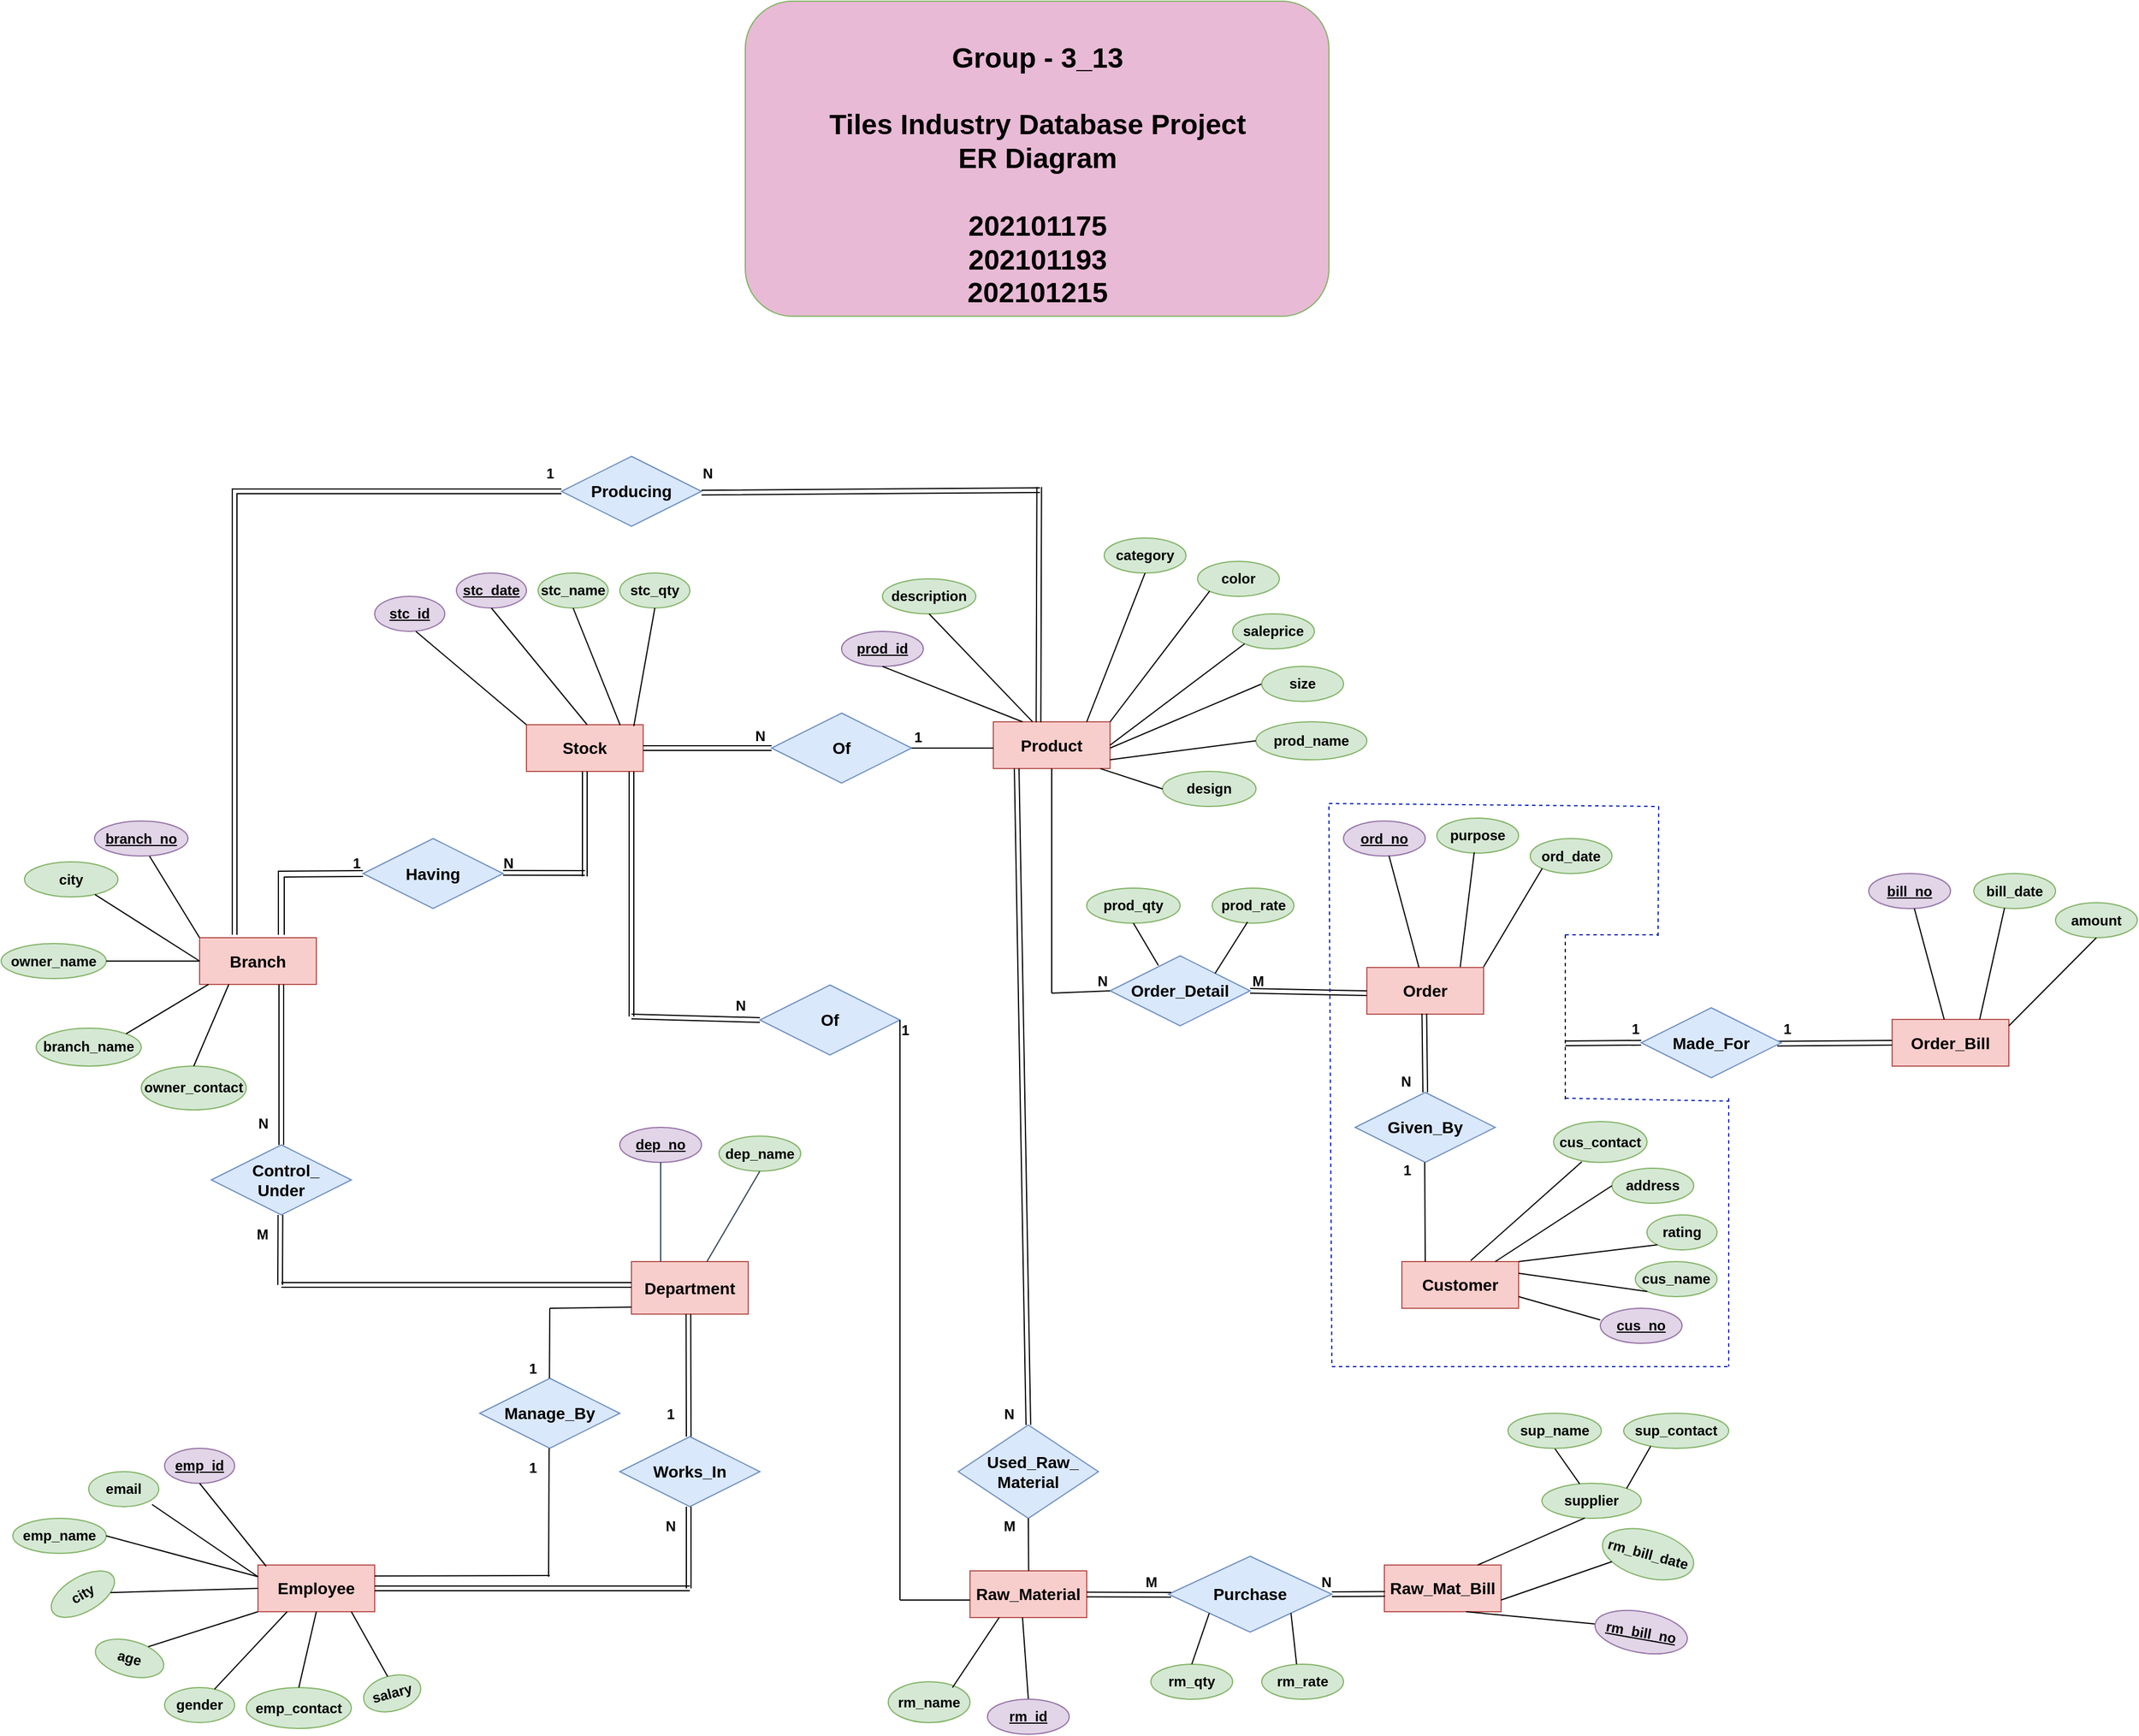 <mxfile version="21.1.5" type="device">
  <diagram id="R2lEEEUBdFMjLlhIrx00" name="Page-1">
    <mxGraphModel dx="1730" dy="1584" grid="1" gridSize="10" guides="1" tooltips="1" connect="1" arrows="1" fold="1" page="1" pageScale="1" pageWidth="850" pageHeight="1100" math="0" shadow="0" extFonts="Permanent Marker^https://fonts.googleapis.com/css?family=Permanent+Marker">
      <root>
        <mxCell id="0" />
        <mxCell id="1" parent="0" />
        <mxCell id="tXUsF4L0gm6LQhgz4FLE-1" value="&lt;font style=&quot;font-size: 14px;&quot;&gt;Branch&lt;/font&gt;" style="whiteSpace=wrap;html=1;align=center;fillColor=#f8cecc;strokeColor=#b85450;fontStyle=1" parent="1" vertex="1">
          <mxGeometry x="-300" y="12.5" width="100" height="40" as="geometry" />
        </mxCell>
        <mxCell id="tXUsF4L0gm6LQhgz4FLE-2" value="branch_no" style="ellipse;whiteSpace=wrap;html=1;align=center;fontStyle=5;fillColor=#e1d5e7;strokeColor=#9673a6;" parent="1" vertex="1">
          <mxGeometry x="-390" y="-87.5" width="80" height="30" as="geometry" />
        </mxCell>
        <mxCell id="tXUsF4L0gm6LQhgz4FLE-3" value="branch_name" style="ellipse;whiteSpace=wrap;html=1;align=center;fillColor=#d5e8d4;strokeColor=#82b366;fontStyle=1" parent="1" vertex="1">
          <mxGeometry x="-440" y="90" width="90" height="32.5" as="geometry" />
        </mxCell>
        <mxCell id="tXUsF4L0gm6LQhgz4FLE-4" value="owner_name" style="ellipse;whiteSpace=wrap;html=1;align=center;fillColor=#d5e8d4;strokeColor=#82b366;fontStyle=1" parent="1" vertex="1">
          <mxGeometry x="-470" y="17.5" width="90" height="30" as="geometry" />
        </mxCell>
        <mxCell id="y27OYHLkrYb-7DQTx8__-1" value="" style="endArrow=none;html=1;rounded=0;exitX=0;exitY=0;exitDx=0;exitDy=0;entryX=0.588;entryY=1;entryDx=0;entryDy=0;entryPerimeter=0;fontStyle=1" parent="1" source="tXUsF4L0gm6LQhgz4FLE-1" target="tXUsF4L0gm6LQhgz4FLE-2" edge="1">
          <mxGeometry width="50" height="50" relative="1" as="geometry">
            <mxPoint x="-330" y="12.5" as="sourcePoint" />
            <mxPoint x="-280" y="-37.5" as="targetPoint" />
          </mxGeometry>
        </mxCell>
        <mxCell id="tXUsF4L0gm6LQhgz4FLE-5" value="owner_contact" style="ellipse;whiteSpace=wrap;html=1;align=center;fillColor=#d5e8d4;strokeColor=#82b366;fontStyle=1" parent="1" vertex="1">
          <mxGeometry x="-350" y="122.5" width="90" height="37.5" as="geometry" />
        </mxCell>
        <mxCell id="y27OYHLkrYb-7DQTx8__-2" value="" style="endArrow=none;html=1;rounded=0;entryX=1;entryY=0;entryDx=0;entryDy=0;exitX=0.077;exitY=0.999;exitDx=0;exitDy=0;exitPerimeter=0;fontStyle=1" parent="1" source="tXUsF4L0gm6LQhgz4FLE-1" target="tXUsF4L0gm6LQhgz4FLE-3" edge="1">
          <mxGeometry width="50" height="50" relative="1" as="geometry">
            <mxPoint x="-310" y="60" as="sourcePoint" />
            <mxPoint x="-340" y="100" as="targetPoint" />
          </mxGeometry>
        </mxCell>
        <mxCell id="y27OYHLkrYb-7DQTx8__-3" value="" style="endArrow=none;html=1;rounded=0;entryX=1;entryY=0.5;entryDx=0;entryDy=0;exitX=0;exitY=0.5;exitDx=0;exitDy=0;fontStyle=1" parent="1" source="tXUsF4L0gm6LQhgz4FLE-1" target="tXUsF4L0gm6LQhgz4FLE-4" edge="1">
          <mxGeometry width="50" height="50" relative="1" as="geometry">
            <mxPoint x="-260" y="12.5" as="sourcePoint" />
            <mxPoint x="-180" y="-87.5" as="targetPoint" />
          </mxGeometry>
        </mxCell>
        <mxCell id="y27OYHLkrYb-7DQTx8__-4" value="" style="endArrow=none;html=1;rounded=0;entryX=0.5;entryY=0;entryDx=0;entryDy=0;exitX=0.25;exitY=1;exitDx=0;exitDy=0;fontStyle=1" parent="1" source="tXUsF4L0gm6LQhgz4FLE-1" target="tXUsF4L0gm6LQhgz4FLE-5" edge="1">
          <mxGeometry width="50" height="50" relative="1" as="geometry">
            <mxPoint x="-200" y="12.5" as="sourcePoint" />
            <mxPoint x="-340" y="80" as="targetPoint" />
          </mxGeometry>
        </mxCell>
        <mxCell id="Yr4l_lz7QZZwpKAGB9xT-4" value="city" style="ellipse;whiteSpace=wrap;html=1;align=center;fillColor=#d5e8d4;strokeColor=#82b366;fontStyle=1" parent="1" vertex="1">
          <mxGeometry x="-450" y="-52.5" width="80" height="30" as="geometry" />
        </mxCell>
        <mxCell id="tXUsF4L0gm6LQhgz4FLE-6" value="&lt;font style=&quot;font-size: 14px;&quot;&gt;Department&lt;/font&gt;" style="whiteSpace=wrap;html=1;align=center;fillColor=#f8cecc;strokeColor=#b85450;fontStyle=1" parent="1" vertex="1">
          <mxGeometry x="70" y="290" width="100" height="45" as="geometry" />
        </mxCell>
        <mxCell id="tXUsF4L0gm6LQhgz4FLE-7" value="dep_no" style="ellipse;whiteSpace=wrap;html=1;align=center;fontStyle=5;fillColor=#e1d5e7;strokeColor=#9673a6;" parent="1" vertex="1">
          <mxGeometry x="60" y="175" width="70" height="30" as="geometry" />
        </mxCell>
        <mxCell id="y27OYHLkrYb-7DQTx8__-7" value="" style="endArrow=none;html=1;rounded=0;exitX=0;exitY=0.5;exitDx=0;exitDy=0;fontStyle=1" parent="1" source="tXUsF4L0gm6LQhgz4FLE-1" target="Yr4l_lz7QZZwpKAGB9xT-4" edge="1">
          <mxGeometry width="50" height="50" relative="1" as="geometry">
            <mxPoint x="-340" y="52.5" as="sourcePoint" />
            <mxPoint x="-390" y="2.5" as="targetPoint" />
          </mxGeometry>
        </mxCell>
        <mxCell id="tXUsF4L0gm6LQhgz4FLE-10" value="dep_name" style="ellipse;whiteSpace=wrap;html=1;align=center;fillColor=#d5e8d4;strokeColor=#82b366;fontStyle=1" parent="1" vertex="1">
          <mxGeometry x="145" y="182.5" width="70" height="30" as="geometry" />
        </mxCell>
        <mxCell id="Yr4l_lz7QZZwpKAGB9xT-7" value="&lt;font style=&quot;font-size: 14px;&quot;&gt;Raw_Material&lt;/font&gt;" style="whiteSpace=wrap;html=1;align=center;fillColor=#f8cecc;strokeColor=#b85450;fontStyle=1" parent="1" vertex="1">
          <mxGeometry x="360" y="555" width="100" height="40" as="geometry" />
        </mxCell>
        <mxCell id="tXUsF4L0gm6LQhgz4FLE-12" value="&lt;font style=&quot;font-size: 14px;&quot;&gt;Employee&lt;/font&gt;" style="whiteSpace=wrap;html=1;align=center;fillColor=#f8cecc;strokeColor=#b85450;fontStyle=1" parent="1" vertex="1">
          <mxGeometry x="-250" y="550" width="100" height="40" as="geometry" />
        </mxCell>
        <mxCell id="y27OYHLkrYb-7DQTx8__-14" value="" style="endArrow=none;html=1;rounded=0;exitX=0.25;exitY=0;exitDx=0;exitDy=0;entryX=0.5;entryY=1;entryDx=0;entryDy=0;fillColor=#647687;strokeColor=#314354;fontStyle=1" parent="1" source="tXUsF4L0gm6LQhgz4FLE-6" target="tXUsF4L0gm6LQhgz4FLE-7" edge="1">
          <mxGeometry width="50" height="50" relative="1" as="geometry">
            <mxPoint x="80" y="290" as="sourcePoint" />
            <mxPoint x="115" y="220" as="targetPoint" />
          </mxGeometry>
        </mxCell>
        <mxCell id="tXUsF4L0gm6LQhgz4FLE-14" value="emp_name" style="ellipse;whiteSpace=wrap;html=1;align=center;fillColor=#d5e8d4;strokeColor=#82b366;fontStyle=1" parent="1" vertex="1">
          <mxGeometry x="-460" y="510" width="80" height="30" as="geometry" />
        </mxCell>
        <mxCell id="Yr4l_lz7QZZwpKAGB9xT-10" value="rm_name" style="ellipse;whiteSpace=wrap;html=1;align=center;fillColor=#d5e8d4;strokeColor=#82b366;fontStyle=1" parent="1" vertex="1">
          <mxGeometry x="290" y="650" width="70" height="35" as="geometry" />
        </mxCell>
        <mxCell id="tXUsF4L0gm6LQhgz4FLE-16" value="salary" style="ellipse;whiteSpace=wrap;html=1;align=center;rotation=-15;fillColor=#d5e8d4;strokeColor=#82b366;fontStyle=1" parent="1" vertex="1">
          <mxGeometry x="-160" y="645" width="50" height="30" as="geometry" />
        </mxCell>
        <mxCell id="tXUsF4L0gm6LQhgz4FLE-13" value="emp_id" style="ellipse;whiteSpace=wrap;html=1;align=center;fontStyle=5;fillColor=#e1d5e7;strokeColor=#9673a6;" parent="1" vertex="1">
          <mxGeometry x="-330" y="450" width="60" height="30" as="geometry" />
        </mxCell>
        <mxCell id="tXUsF4L0gm6LQhgz4FLE-17" value="emp_contact" style="ellipse;whiteSpace=wrap;html=1;align=center;fillColor=#d5e8d4;strokeColor=#82b366;fontStyle=1" parent="1" vertex="1">
          <mxGeometry x="-260" y="655" width="90" height="35" as="geometry" />
        </mxCell>
        <mxCell id="tXUsF4L0gm6LQhgz4FLE-18" value="city" style="ellipse;whiteSpace=wrap;html=1;align=center;rotation=-30;fillColor=#d5e8d4;strokeColor=#82b366;fontStyle=1" parent="1" vertex="1">
          <mxGeometry x="-430" y="560" width="60" height="30" as="geometry" />
        </mxCell>
        <mxCell id="tXUsF4L0gm6LQhgz4FLE-19" value="age" style="ellipse;whiteSpace=wrap;html=1;align=center;rotation=15;fillColor=#d5e8d4;strokeColor=#82b366;fontStyle=1" parent="1" vertex="1">
          <mxGeometry x="-390" y="615" width="60" height="30" as="geometry" />
        </mxCell>
        <mxCell id="Yr4l_lz7QZZwpKAGB9xT-12" value="&lt;font style=&quot;font-size: 14px;&quot;&gt;Raw_Mat_Bill&lt;/font&gt;" style="whiteSpace=wrap;html=1;align=center;fillColor=#f8cecc;strokeColor=#b85450;fontStyle=1" parent="1" vertex="1">
          <mxGeometry x="715" y="550" width="100" height="40" as="geometry" />
        </mxCell>
        <mxCell id="Yr4l_lz7QZZwpKAGB9xT-14" value="sup_contact" style="ellipse;whiteSpace=wrap;html=1;align=center;fillColor=#d5e8d4;strokeColor=#82b366;fontStyle=1" parent="1" vertex="1">
          <mxGeometry x="920" y="420" width="90" height="30" as="geometry" />
        </mxCell>
        <mxCell id="Yr4l_lz7QZZwpKAGB9xT-16" value="supplier" style="ellipse;whiteSpace=wrap;html=1;align=center;fillColor=#d5e8d4;strokeColor=#82b366;fontStyle=1" parent="1" vertex="1">
          <mxGeometry x="850" y="480" width="85" height="30" as="geometry" />
        </mxCell>
        <mxCell id="Yr4l_lz7QZZwpKAGB9xT-17" value="rm_qty" style="ellipse;whiteSpace=wrap;html=1;align=center;fillColor=#d5e8d4;strokeColor=#82b366;fontStyle=1" parent="1" vertex="1">
          <mxGeometry x="515" y="635" width="70" height="30" as="geometry" />
        </mxCell>
        <mxCell id="Yr4l_lz7QZZwpKAGB9xT-18" value="" style="endArrow=none;html=1;rounded=0;fontStyle=1;exitX=1;exitY=0;exitDx=0;exitDy=0;entryX=0.257;entryY=0.943;entryDx=0;entryDy=0;entryPerimeter=0;" parent="1" source="Yr4l_lz7QZZwpKAGB9xT-16" target="Yr4l_lz7QZZwpKAGB9xT-14" edge="1">
          <mxGeometry width="50" height="50" relative="1" as="geometry">
            <mxPoint x="890" y="450" as="sourcePoint" />
            <mxPoint x="950" y="420" as="targetPoint" />
          </mxGeometry>
        </mxCell>
        <mxCell id="Yr4l_lz7QZZwpKAGB9xT-19" value="rm_rate" style="ellipse;whiteSpace=wrap;html=1;align=center;fillColor=#d5e8d4;strokeColor=#82b366;fontStyle=1" parent="1" vertex="1">
          <mxGeometry x="610" y="635" width="70" height="30" as="geometry" />
        </mxCell>
        <mxCell id="Yr4l_lz7QZZwpKAGB9xT-20" value="" style="endArrow=none;html=1;rounded=0;entryX=0.432;entryY=0.989;entryDx=0;entryDy=0;entryPerimeter=0;fontStyle=1" parent="1" target="Yr4l_lz7QZZwpKAGB9xT-16" edge="1">
          <mxGeometry width="50" height="50" relative="1" as="geometry">
            <mxPoint x="795" y="550" as="sourcePoint" />
            <mxPoint x="845" y="500" as="targetPoint" />
          </mxGeometry>
        </mxCell>
        <mxCell id="Yr4l_lz7QZZwpKAGB9xT-24" value="" style="endArrow=none;html=1;rounded=0;entryX=0;entryY=0.5;entryDx=0;entryDy=0;fontStyle=1;" parent="1" target="tXUsF4L0gm6LQhgz4FLE-96" edge="1">
          <mxGeometry width="50" height="50" relative="1" as="geometry">
            <mxPoint x="785" y="590" as="sourcePoint" />
            <mxPoint x="855" y="645" as="targetPoint" />
          </mxGeometry>
        </mxCell>
        <mxCell id="tXUsF4L0gm6LQhgz4FLE-23" value="&lt;font style=&quot;font-size: 14px;&quot;&gt;Product&lt;/font&gt;" style="whiteSpace=wrap;html=1;align=center;fillColor=#f8cecc;strokeColor=#b85450;fontStyle=1" parent="1" vertex="1">
          <mxGeometry x="380" y="-172.5" width="100" height="40" as="geometry" />
        </mxCell>
        <mxCell id="tXUsF4L0gm6LQhgz4FLE-24" value="prod_id" style="ellipse;whiteSpace=wrap;html=1;align=center;fontStyle=5;fillColor=#e1d5e7;strokeColor=#9673a6;" parent="1" vertex="1">
          <mxGeometry x="250" y="-250" width="70" height="30" as="geometry" />
        </mxCell>
        <mxCell id="tXUsF4L0gm6LQhgz4FLE-25" value="description" style="ellipse;whiteSpace=wrap;html=1;align=center;fillColor=#d5e8d4;strokeColor=#82b366;fontStyle=1" parent="1" vertex="1">
          <mxGeometry x="285" y="-295" width="80" height="30" as="geometry" />
        </mxCell>
        <mxCell id="tXUsF4L0gm6LQhgz4FLE-26" value="prod_name" style="ellipse;whiteSpace=wrap;html=1;align=center;fillColor=#d5e8d4;strokeColor=#82b366;fontStyle=1" parent="1" vertex="1">
          <mxGeometry x="605" y="-172.5" width="95" height="32.5" as="geometry" />
        </mxCell>
        <mxCell id="tXUsF4L0gm6LQhgz4FLE-27" value="category" style="ellipse;whiteSpace=wrap;html=1;align=center;fillColor=#d5e8d4;strokeColor=#82b366;fontStyle=1" parent="1" vertex="1">
          <mxGeometry x="475" y="-330" width="70" height="30" as="geometry" />
        </mxCell>
        <mxCell id="tXUsF4L0gm6LQhgz4FLE-28" value="color" style="ellipse;whiteSpace=wrap;html=1;align=center;fillColor=#d5e8d4;strokeColor=#82b366;fontStyle=1" parent="1" vertex="1">
          <mxGeometry x="555" y="-310" width="70" height="30" as="geometry" />
        </mxCell>
        <mxCell id="tXUsF4L0gm6LQhgz4FLE-29" value="" style="endArrow=none;html=1;rounded=0;entryX=0.5;entryY=1;entryDx=0;entryDy=0;fontStyle=1;exitX=0.336;exitY=-0.001;exitDx=0;exitDy=0;exitPerimeter=0;" parent="1" source="tXUsF4L0gm6LQhgz4FLE-23" target="tXUsF4L0gm6LQhgz4FLE-25" edge="1">
          <mxGeometry width="50" height="50" relative="1" as="geometry">
            <mxPoint x="450" y="-175" as="sourcePoint" />
            <mxPoint x="470" y="-222.5" as="targetPoint" />
          </mxGeometry>
        </mxCell>
        <mxCell id="tXUsF4L0gm6LQhgz4FLE-30" value="saleprice" style="ellipse;whiteSpace=wrap;html=1;align=center;fillColor=#d5e8d4;strokeColor=#82b366;fontStyle=1" parent="1" vertex="1">
          <mxGeometry x="585" y="-265" width="70" height="30" as="geometry" />
        </mxCell>
        <mxCell id="tXUsF4L0gm6LQhgz4FLE-31" value="" style="endArrow=none;html=1;rounded=0;entryX=0.5;entryY=1;entryDx=0;entryDy=0;fontStyle=1" parent="1" target="tXUsF4L0gm6LQhgz4FLE-27" edge="1">
          <mxGeometry width="50" height="50" relative="1" as="geometry">
            <mxPoint x="460" y="-172.5" as="sourcePoint" />
            <mxPoint x="510" y="-222.5" as="targetPoint" />
          </mxGeometry>
        </mxCell>
        <mxCell id="tXUsF4L0gm6LQhgz4FLE-32" value="" style="endArrow=none;html=1;rounded=0;entryX=0;entryY=1;entryDx=0;entryDy=0;fontStyle=1" parent="1" target="tXUsF4L0gm6LQhgz4FLE-28" edge="1">
          <mxGeometry width="50" height="50" relative="1" as="geometry">
            <mxPoint x="480" y="-172.5" as="sourcePoint" />
            <mxPoint x="530" y="-222.5" as="targetPoint" />
          </mxGeometry>
        </mxCell>
        <mxCell id="tXUsF4L0gm6LQhgz4FLE-33" value="" style="endArrow=none;html=1;rounded=0;entryX=0;entryY=1;entryDx=0;entryDy=0;exitX=1;exitY=0.5;exitDx=0;exitDy=0;fontStyle=1" parent="1" source="tXUsF4L0gm6LQhgz4FLE-23" target="tXUsF4L0gm6LQhgz4FLE-30" edge="1">
          <mxGeometry width="50" height="50" relative="1" as="geometry">
            <mxPoint x="490" y="-142.5" as="sourcePoint" />
            <mxPoint x="530" y="-192.5" as="targetPoint" />
          </mxGeometry>
        </mxCell>
        <mxCell id="tXUsF4L0gm6LQhgz4FLE-34" value="" style="endArrow=none;html=1;rounded=0;exitX=0.25;exitY=0;exitDx=0;exitDy=0;fontStyle=1;entryX=0.5;entryY=1;entryDx=0;entryDy=0;" parent="1" source="tXUsF4L0gm6LQhgz4FLE-23" target="tXUsF4L0gm6LQhgz4FLE-24" edge="1">
          <mxGeometry width="50" height="50" relative="1" as="geometry">
            <mxPoint x="380" y="-132.5" as="sourcePoint" />
            <mxPoint x="390" y="-230" as="targetPoint" />
          </mxGeometry>
        </mxCell>
        <mxCell id="tXUsF4L0gm6LQhgz4FLE-35" value="" style="endArrow=none;html=1;rounded=0;fontStyle=1;entryX=0;entryY=0.5;entryDx=0;entryDy=0;" parent="1" target="tXUsF4L0gm6LQhgz4FLE-26" edge="1">
          <mxGeometry width="50" height="50" relative="1" as="geometry">
            <mxPoint x="480" y="-140" as="sourcePoint" />
            <mxPoint x="560" y="-95" as="targetPoint" />
          </mxGeometry>
        </mxCell>
        <mxCell id="y27OYHLkrYb-7DQTx8__-29" value="" style="endArrow=none;html=1;rounded=0;entryX=1;entryY=0.5;entryDx=0;entryDy=0;fontStyle=1" parent="1" target="tXUsF4L0gm6LQhgz4FLE-14" edge="1">
          <mxGeometry width="50" height="50" relative="1" as="geometry">
            <mxPoint x="-250" y="560" as="sourcePoint" />
            <mxPoint x="-170" y="480" as="targetPoint" />
          </mxGeometry>
        </mxCell>
        <mxCell id="y27OYHLkrYb-7DQTx8__-31" value="" style="endArrow=none;html=1;rounded=0;exitX=0.07;exitY=0.025;exitDx=0;exitDy=0;exitPerimeter=0;entryX=0.5;entryY=1;entryDx=0;entryDy=0;fontStyle=1" parent="1" source="tXUsF4L0gm6LQhgz4FLE-12" target="tXUsF4L0gm6LQhgz4FLE-13" edge="1">
          <mxGeometry width="50" height="50" relative="1" as="geometry">
            <mxPoint x="-300" y="530" as="sourcePoint" />
            <mxPoint x="-250" y="480" as="targetPoint" />
          </mxGeometry>
        </mxCell>
        <mxCell id="y27OYHLkrYb-7DQTx8__-32" value="" style="endArrow=none;html=1;rounded=0;exitX=0;exitY=0.25;exitDx=0;exitDy=0;fontStyle=1" parent="1" source="tXUsF4L0gm6LQhgz4FLE-12" edge="1">
          <mxGeometry width="50" height="50" relative="1" as="geometry">
            <mxPoint x="-280" y="570" as="sourcePoint" />
            <mxPoint x="-340.734" y="498.145" as="targetPoint" />
          </mxGeometry>
        </mxCell>
        <mxCell id="y27OYHLkrYb-7DQTx8__-33" value="" style="endArrow=none;html=1;rounded=1;exitX=0;exitY=0.5;exitDx=0;exitDy=0;entryX=1;entryY=1;entryDx=0;entryDy=0;fontStyle=1" parent="1" source="tXUsF4L0gm6LQhgz4FLE-12" target="tXUsF4L0gm6LQhgz4FLE-18" edge="1">
          <mxGeometry width="50" height="50" relative="1" as="geometry">
            <mxPoint x="-290" y="569.5" as="sourcePoint" />
            <mxPoint x="-340" y="569.5" as="targetPoint" />
          </mxGeometry>
        </mxCell>
        <mxCell id="Yr4l_lz7QZZwpKAGB9xT-25" value="rm_bill_date" style="ellipse;whiteSpace=wrap;html=1;align=center;fillColor=#d5e8d4;strokeColor=#82b366;fontStyle=1;rotation=15;" parent="1" vertex="1">
          <mxGeometry x="900.89" y="520.77" width="80" height="40" as="geometry" />
        </mxCell>
        <mxCell id="Yr4l_lz7QZZwpKAGB9xT-26" value="" style="endArrow=none;html=1;rounded=0;exitX=1;exitY=0.75;exitDx=0;exitDy=0;entryX=0;entryY=1;entryDx=0;entryDy=0;fontStyle=1" parent="1" source="Yr4l_lz7QZZwpKAGB9xT-12" target="Yr4l_lz7QZZwpKAGB9xT-25" edge="1">
          <mxGeometry width="50" height="50" relative="1" as="geometry">
            <mxPoint x="845" y="620" as="sourcePoint" />
            <mxPoint x="895" y="570" as="targetPoint" />
          </mxGeometry>
        </mxCell>
        <mxCell id="tXUsF4L0gm6LQhgz4FLE-38" value="" style="endArrow=none;html=1;rounded=0;entryX=0;entryY=0.5;entryDx=0;entryDy=0;fontStyle=1" parent="1" target="tXUsF4L0gm6LQhgz4FLE-36" edge="1">
          <mxGeometry width="50" height="50" relative="1" as="geometry">
            <mxPoint x="480" y="-150" as="sourcePoint" />
            <mxPoint x="550" y="-227.5" as="targetPoint" />
            <Array as="points" />
          </mxGeometry>
        </mxCell>
        <mxCell id="y27OYHLkrYb-7DQTx8__-34" value="" style="endArrow=none;html=1;rounded=0;entryX=0;entryY=1;entryDx=0;entryDy=0;exitX=0.714;exitY=0.04;exitDx=0;exitDy=0;exitPerimeter=0;fontStyle=1" parent="1" source="tXUsF4L0gm6LQhgz4FLE-19" target="tXUsF4L0gm6LQhgz4FLE-12" edge="1">
          <mxGeometry width="50" height="50" relative="1" as="geometry">
            <mxPoint x="-320" y="610" as="sourcePoint" />
            <mxPoint x="-240" y="580" as="targetPoint" />
          </mxGeometry>
        </mxCell>
        <mxCell id="y27OYHLkrYb-7DQTx8__-36" value="" style="endArrow=none;html=1;rounded=0;entryX=0.5;entryY=1;entryDx=0;entryDy=0;exitX=0.5;exitY=0;exitDx=0;exitDy=0;fontStyle=1" parent="1" source="tXUsF4L0gm6LQhgz4FLE-17" target="tXUsF4L0gm6LQhgz4FLE-12" edge="1">
          <mxGeometry width="50" height="50" relative="1" as="geometry">
            <mxPoint x="-210" y="660" as="sourcePoint" />
            <mxPoint x="-160" y="610" as="targetPoint" />
          </mxGeometry>
        </mxCell>
        <mxCell id="tXUsF4L0gm6LQhgz4FLE-15" value="gender" style="ellipse;whiteSpace=wrap;html=1;align=center;fillColor=#d5e8d4;strokeColor=#82b366;fontStyle=1" parent="1" vertex="1">
          <mxGeometry x="-330" y="655" width="60" height="30" as="geometry" />
        </mxCell>
        <mxCell id="tXUsF4L0gm6LQhgz4FLE-53" value="&lt;font style=&quot;font-size: 14px;&quot;&gt;Stock&lt;/font&gt;" style="whiteSpace=wrap;html=1;align=center;fillColor=#f8cecc;strokeColor=#b85450;fontStyle=1" parent="1" vertex="1">
          <mxGeometry x="-20" y="-170" width="100" height="40" as="geometry" />
        </mxCell>
        <mxCell id="y27OYHLkrYb-7DQTx8__-37" value="" style="endArrow=none;html=1;rounded=0;exitX=0.25;exitY=1;exitDx=0;exitDy=0;fontStyle=1" parent="1" source="tXUsF4L0gm6LQhgz4FLE-12" target="tXUsF4L0gm6LQhgz4FLE-15" edge="1">
          <mxGeometry width="50" height="50" relative="1" as="geometry">
            <mxPoint x="-140" y="540" as="sourcePoint" />
            <mxPoint x="-90" y="490" as="targetPoint" />
          </mxGeometry>
        </mxCell>
        <mxCell id="tXUsF4L0gm6LQhgz4FLE-54" value="stc_id" style="ellipse;whiteSpace=wrap;html=1;align=center;fontStyle=5;fillColor=#e1d5e7;strokeColor=#9673a6;" parent="1" vertex="1">
          <mxGeometry x="-150" y="-280" width="60" height="30" as="geometry" />
        </mxCell>
        <mxCell id="tXUsF4L0gm6LQhgz4FLE-57" value="" style="endArrow=none;html=1;rounded=0;exitX=0;exitY=0;exitDx=0;exitDy=0;entryX=0.588;entryY=1;entryDx=0;entryDy=0;entryPerimeter=0;fontStyle=1" parent="1" source="tXUsF4L0gm6LQhgz4FLE-53" target="tXUsF4L0gm6LQhgz4FLE-54" edge="1">
          <mxGeometry width="50" height="50" relative="1" as="geometry">
            <mxPoint x="-50" y="-170" as="sourcePoint" />
            <mxPoint y="-220" as="targetPoint" />
          </mxGeometry>
        </mxCell>
        <mxCell id="tXUsF4L0gm6LQhgz4FLE-58" value="&lt;u&gt;stc_date&lt;/u&gt;" style="ellipse;whiteSpace=wrap;html=1;align=center;rotation=0;fillColor=#e1d5e7;strokeColor=#9673a6;fontStyle=1" parent="1" vertex="1">
          <mxGeometry x="-80" y="-300" width="60" height="30" as="geometry" />
        </mxCell>
        <mxCell id="Yr4l_lz7QZZwpKAGB9xT-30" value="" style="endArrow=none;html=1;rounded=0;entryX=0.5;entryY=0;entryDx=0;entryDy=0;fontStyle=1" parent="1" edge="1">
          <mxGeometry width="50" height="50" relative="1" as="geometry">
            <mxPoint x="405" y="595" as="sourcePoint" />
            <mxPoint x="410" y="665" as="targetPoint" />
          </mxGeometry>
        </mxCell>
        <mxCell id="Yr4l_lz7QZZwpKAGB9xT-33" value="" style="endArrow=none;html=1;rounded=0;entryX=0.5;entryY=0;entryDx=0;entryDy=0;exitX=0.25;exitY=1;exitDx=0;exitDy=0;fontStyle=1" parent="1" source="Yr4l_lz7QZZwpKAGB9xT-7" edge="1">
          <mxGeometry width="50" height="50" relative="1" as="geometry">
            <mxPoint x="310" y="575" as="sourcePoint" />
            <mxPoint x="345" y="655" as="targetPoint" />
          </mxGeometry>
        </mxCell>
        <mxCell id="tXUsF4L0gm6LQhgz4FLE-68" value="&lt;font style=&quot;font-size: 14px;&quot;&gt;Customer&lt;/font&gt;" style="whiteSpace=wrap;html=1;align=center;fillColor=#f8cecc;strokeColor=#b85450;fontStyle=1" parent="1" vertex="1">
          <mxGeometry x="730" y="290" width="100" height="40" as="geometry" />
        </mxCell>
        <mxCell id="tXUsF4L0gm6LQhgz4FLE-69" value="cus_name" style="ellipse;whiteSpace=wrap;html=1;align=center;fontStyle=1;fillColor=#d5e8d4;strokeColor=#82b366;" parent="1" vertex="1">
          <mxGeometry x="930" y="290" width="70" height="30" as="geometry" />
        </mxCell>
        <mxCell id="tXUsF4L0gm6LQhgz4FLE-70" value="cus_contact" style="ellipse;whiteSpace=wrap;html=1;align=center;fillColor=#d5e8d4;strokeColor=#82b366;fontStyle=1" parent="1" vertex="1">
          <mxGeometry x="860" y="170" width="80" height="35" as="geometry" />
        </mxCell>
        <mxCell id="tXUsF4L0gm6LQhgz4FLE-71" value="cus_no" style="ellipse;whiteSpace=wrap;html=1;align=center;fillColor=#e1d5e7;strokeColor=#9673a6;fontStyle=5" parent="1" vertex="1">
          <mxGeometry x="900" y="330" width="70" height="30" as="geometry" />
        </mxCell>
        <mxCell id="tXUsF4L0gm6LQhgz4FLE-72" value="address" style="ellipse;whiteSpace=wrap;html=1;align=center;fillColor=#d5e8d4;strokeColor=#82b366;fontStyle=1" parent="1" vertex="1">
          <mxGeometry x="910" y="210" width="70" height="30" as="geometry" />
        </mxCell>
        <mxCell id="tXUsF4L0gm6LQhgz4FLE-73" value="rating" style="ellipse;whiteSpace=wrap;html=1;align=center;fillColor=#d5e8d4;strokeColor=#82b366;fontStyle=1" parent="1" vertex="1">
          <mxGeometry x="940" y="250" width="60" height="30" as="geometry" />
        </mxCell>
        <mxCell id="tXUsF4L0gm6LQhgz4FLE-74" value="" style="endArrow=none;html=1;rounded=0;entryX=0.302;entryY=0.984;entryDx=0;entryDy=0;exitX=0.59;exitY=-0.021;exitDx=0;exitDy=0;exitPerimeter=0;fontStyle=1;entryPerimeter=0;" parent="1" source="tXUsF4L0gm6LQhgz4FLE-68" target="tXUsF4L0gm6LQhgz4FLE-70" edge="1">
          <mxGeometry width="50" height="50" relative="1" as="geometry">
            <mxPoint x="770" y="290" as="sourcePoint" />
            <mxPoint x="912.5" y="190" as="targetPoint" />
          </mxGeometry>
        </mxCell>
        <mxCell id="tXUsF4L0gm6LQhgz4FLE-76" value="" style="endArrow=none;html=1;rounded=0;entryX=0;entryY=0.5;entryDx=0;entryDy=0;fontStyle=1" parent="1" target="tXUsF4L0gm6LQhgz4FLE-72" edge="1">
          <mxGeometry width="50" height="50" relative="1" as="geometry">
            <mxPoint x="810" y="290" as="sourcePoint" />
            <mxPoint x="870" y="180" as="targetPoint" />
          </mxGeometry>
        </mxCell>
        <mxCell id="tXUsF4L0gm6LQhgz4FLE-77" value="" style="endArrow=none;html=1;rounded=0;entryX=0;entryY=1;entryDx=0;entryDy=0;fontStyle=1" parent="1" target="tXUsF4L0gm6LQhgz4FLE-73" edge="1">
          <mxGeometry width="50" height="50" relative="1" as="geometry">
            <mxPoint x="830" y="290" as="sourcePoint" />
            <mxPoint x="880" y="240" as="targetPoint" />
          </mxGeometry>
        </mxCell>
        <mxCell id="tXUsF4L0gm6LQhgz4FLE-79" value="" style="endArrow=none;html=1;rounded=0;entryX=0;entryY=1;entryDx=0;entryDy=0;exitX=1;exitY=0.25;exitDx=0;exitDy=0;fontStyle=1" parent="1" source="tXUsF4L0gm6LQhgz4FLE-68" target="tXUsF4L0gm6LQhgz4FLE-69" edge="1">
          <mxGeometry width="50" height="50" relative="1" as="geometry">
            <mxPoint x="730" y="330" as="sourcePoint" />
            <mxPoint x="680" y="280" as="targetPoint" />
          </mxGeometry>
        </mxCell>
        <mxCell id="tXUsF4L0gm6LQhgz4FLE-80" value="" style="endArrow=none;html=1;rounded=0;exitX=1;exitY=0.75;exitDx=0;exitDy=0;fontStyle=1" parent="1" source="tXUsF4L0gm6LQhgz4FLE-68" edge="1">
          <mxGeometry width="50" height="50" relative="1" as="geometry">
            <mxPoint x="750" y="290" as="sourcePoint" />
            <mxPoint x="900" y="340" as="targetPoint" />
          </mxGeometry>
        </mxCell>
        <mxCell id="Yr4l_lz7QZZwpKAGB9xT-49" value="&lt;font style=&quot;font-size: 14px;&quot;&gt;Order&lt;/font&gt;" style="whiteSpace=wrap;html=1;align=center;fillColor=#f8cecc;strokeColor=#b85450;fontStyle=1" parent="1" vertex="1">
          <mxGeometry x="700" y="38" width="100" height="40" as="geometry" />
        </mxCell>
        <mxCell id="Yr4l_lz7QZZwpKAGB9xT-50" value="ord_no" style="ellipse;whiteSpace=wrap;html=1;align=center;fontStyle=5;fillColor=#e1d5e7;strokeColor=#9673a6;" parent="1" vertex="1">
          <mxGeometry x="680" y="-87.5" width="70" height="30" as="geometry" />
        </mxCell>
        <mxCell id="Yr4l_lz7QZZwpKAGB9xT-53" value="purpose" style="ellipse;whiteSpace=wrap;html=1;align=center;fillColor=#d5e8d4;strokeColor=#82b366;fontStyle=1" parent="1" vertex="1">
          <mxGeometry x="760" y="-90" width="70" height="30" as="geometry" />
        </mxCell>
        <mxCell id="Yr4l_lz7QZZwpKAGB9xT-54" value="ord_date" style="ellipse;whiteSpace=wrap;html=1;align=center;fillColor=#d5e8d4;strokeColor=#82b366;fontStyle=1" parent="1" vertex="1">
          <mxGeometry x="840" y="-72.5" width="70" height="30" as="geometry" />
        </mxCell>
        <mxCell id="Yr4l_lz7QZZwpKAGB9xT-56" value="prod_rate" style="ellipse;whiteSpace=wrap;html=1;align=center;fillColor=#d5e8d4;strokeColor=#82b366;fontStyle=1" parent="1" vertex="1">
          <mxGeometry x="567.5" y="-30" width="70" height="30" as="geometry" />
        </mxCell>
        <mxCell id="Yr4l_lz7QZZwpKAGB9xT-57" value="" style="endArrow=none;html=1;rounded=0;entryX=0.457;entryY=0.977;entryDx=0;entryDy=0;entryPerimeter=0;fillColor=#d5e8d4;strokeColor=#000000;fontStyle=1" parent="1" target="Yr4l_lz7QZZwpKAGB9xT-53" edge="1">
          <mxGeometry width="50" height="50" relative="1" as="geometry">
            <mxPoint x="780" y="37.5" as="sourcePoint" />
            <mxPoint x="830" y="-12.5" as="targetPoint" />
          </mxGeometry>
        </mxCell>
        <mxCell id="Yr4l_lz7QZZwpKAGB9xT-58" value="" style="endArrow=none;html=1;rounded=0;entryX=0;entryY=1;entryDx=0;entryDy=0;fillColor=#d5e8d4;strokeColor=#000000;fontStyle=1" parent="1" target="Yr4l_lz7QZZwpKAGB9xT-54" edge="1">
          <mxGeometry width="50" height="50" relative="1" as="geometry">
            <mxPoint x="800" y="37.5" as="sourcePoint" />
            <mxPoint x="850" y="-12.5" as="targetPoint" />
          </mxGeometry>
        </mxCell>
        <mxCell id="Yr4l_lz7QZZwpKAGB9xT-60" value="" style="endArrow=none;html=1;rounded=0;fillColor=#d5e8d4;strokeColor=#000000;fontStyle=1" parent="1" source="Yr4l_lz7QZZwpKAGB9xT-49" target="Yr4l_lz7QZZwpKAGB9xT-50" edge="1">
          <mxGeometry width="50" height="50" relative="1" as="geometry">
            <mxPoint x="700" y="77.5" as="sourcePoint" />
            <mxPoint x="720" y="-10" as="targetPoint" />
          </mxGeometry>
        </mxCell>
        <mxCell id="Yr4l_lz7QZZwpKAGB9xT-62" value="prod_qty" style="ellipse;whiteSpace=wrap;html=1;align=center;fillColor=#d5e8d4;strokeColor=#82b366;fontStyle=1" parent="1" vertex="1">
          <mxGeometry x="460" y="-30" width="80" height="30" as="geometry" />
        </mxCell>
        <mxCell id="tXUsF4L0gm6LQhgz4FLE-36" value="size" style="ellipse;whiteSpace=wrap;html=1;align=center;fillColor=#d5e8d4;strokeColor=#82b366;fontStyle=1" parent="1" vertex="1">
          <mxGeometry x="610" y="-220" width="70" height="30" as="geometry" />
        </mxCell>
        <mxCell id="y27OYHLkrYb-7DQTx8__-57" value="" style="endArrow=none;html=1;rounded=0;shape=link;fontStyle=1" parent="1" edge="1">
          <mxGeometry relative="1" as="geometry">
            <mxPoint x="-230" y="52.5" as="sourcePoint" />
            <mxPoint x="-230" y="190" as="targetPoint" />
          </mxGeometry>
        </mxCell>
        <mxCell id="y27OYHLkrYb-7DQTx8__-58" value="N" style="resizable=0;html=1;whiteSpace=wrap;align=right;verticalAlign=bottom;fontStyle=1" parent="y27OYHLkrYb-7DQTx8__-57" connectable="0" vertex="1">
          <mxGeometry x="1" relative="1" as="geometry">
            <mxPoint x="-10" y="-10" as="offset" />
          </mxGeometry>
        </mxCell>
        <mxCell id="y27OYHLkrYb-7DQTx8__-59" value="&lt;b&gt;&lt;font style=&quot;font-size: 14px;&quot;&gt;&amp;nbsp; Control_&lt;br&gt;Under&lt;/font&gt;&lt;/b&gt;" style="shape=rhombus;perimeter=rhombusPerimeter;whiteSpace=wrap;html=1;align=center;fontStyle=0;fillColor=#dae8fc;strokeColor=#6c8ebf;" parent="1" vertex="1">
          <mxGeometry x="-290" y="190" width="120" height="60" as="geometry" />
        </mxCell>
        <mxCell id="y27OYHLkrYb-7DQTx8__-60" value="" style="endArrow=none;html=1;rounded=0;shape=link;fontStyle=1" parent="1" edge="1">
          <mxGeometry relative="1" as="geometry">
            <mxPoint x="-231" y="310" as="sourcePoint" />
            <mxPoint x="-230.77" y="250" as="targetPoint" />
          </mxGeometry>
        </mxCell>
        <mxCell id="y27OYHLkrYb-7DQTx8__-61" value="M" style="resizable=0;html=1;whiteSpace=wrap;align=right;verticalAlign=bottom;fontStyle=1" parent="y27OYHLkrYb-7DQTx8__-60" connectable="0" vertex="1">
          <mxGeometry x="1" relative="1" as="geometry">
            <mxPoint x="-9" y="25" as="offset" />
          </mxGeometry>
        </mxCell>
        <mxCell id="y27OYHLkrYb-7DQTx8__-62" value="" style="endArrow=none;html=1;rounded=0;shape=link;fontStyle=0" parent="1" edge="1">
          <mxGeometry relative="1" as="geometry">
            <mxPoint x="-230" y="310" as="sourcePoint" />
            <mxPoint x="70" y="310" as="targetPoint" />
          </mxGeometry>
        </mxCell>
        <mxCell id="y27OYHLkrYb-7DQTx8__-63" value="" style="endArrow=none;html=1;rounded=0;shape=link;fontStyle=1" parent="1" edge="1">
          <mxGeometry relative="1" as="geometry">
            <mxPoint x="118.75" y="335" as="sourcePoint" />
            <mxPoint x="119" y="440" as="targetPoint" />
          </mxGeometry>
        </mxCell>
        <mxCell id="y27OYHLkrYb-7DQTx8__-64" value="1" style="resizable=0;html=1;whiteSpace=wrap;align=right;verticalAlign=bottom;fontStyle=1" parent="y27OYHLkrYb-7DQTx8__-63" connectable="0" vertex="1">
          <mxGeometry x="1" relative="1" as="geometry">
            <mxPoint x="-10" y="-10" as="offset" />
          </mxGeometry>
        </mxCell>
        <mxCell id="tXUsF4L0gm6LQhgz4FLE-90" value="&lt;font style=&quot;font-size: 14px;&quot;&gt;Having&lt;/font&gt;" style="shape=rhombus;perimeter=rhombusPerimeter;whiteSpace=wrap;html=1;align=center;fontStyle=1;fillColor=#dae8fc;strokeColor=#6c8ebf;" parent="1" vertex="1">
          <mxGeometry x="-160" y="-72.5" width="120" height="60" as="geometry" />
        </mxCell>
        <mxCell id="y27OYHLkrYb-7DQTx8__-66" value="&lt;font style=&quot;font-size: 14px;&quot;&gt;Works_In&lt;/font&gt;" style="shape=rhombus;perimeter=rhombusPerimeter;whiteSpace=wrap;html=1;align=center;fontStyle=1;fillColor=#dae8fc;strokeColor=#6c8ebf;" parent="1" vertex="1">
          <mxGeometry x="60" y="440" width="120" height="60" as="geometry" />
        </mxCell>
        <mxCell id="y27OYHLkrYb-7DQTx8__-69" value="" style="endArrow=none;html=1;rounded=0;shape=link;fontStyle=1" parent="1" edge="1">
          <mxGeometry relative="1" as="geometry">
            <mxPoint x="119" y="570" as="sourcePoint" />
            <mxPoint x="118.98" y="500" as="targetPoint" />
          </mxGeometry>
        </mxCell>
        <mxCell id="y27OYHLkrYb-7DQTx8__-70" value="N" style="resizable=0;html=1;whiteSpace=wrap;align=right;verticalAlign=bottom;fontStyle=1" parent="y27OYHLkrYb-7DQTx8__-69" connectable="0" vertex="1">
          <mxGeometry x="1" relative="1" as="geometry">
            <mxPoint x="-9" y="25" as="offset" />
          </mxGeometry>
        </mxCell>
        <mxCell id="y27OYHLkrYb-7DQTx8__-71" value="" style="endArrow=none;html=1;rounded=0;shape=link;fontStyle=0" parent="1" edge="1">
          <mxGeometry relative="1" as="geometry">
            <mxPoint x="-150" y="570" as="sourcePoint" />
            <mxPoint x="120" y="570" as="targetPoint" />
          </mxGeometry>
        </mxCell>
        <mxCell id="tXUsF4L0gm6LQhgz4FLE-91" value="" style="shape=link;html=1;rounded=0;exitX=0.5;exitY=1;exitDx=0;exitDy=0;" parent="1" source="tXUsF4L0gm6LQhgz4FLE-53" edge="1">
          <mxGeometry relative="1" as="geometry">
            <mxPoint x="270" y="210" as="sourcePoint" />
            <mxPoint x="30" y="-40" as="targetPoint" />
          </mxGeometry>
        </mxCell>
        <mxCell id="tXUsF4L0gm6LQhgz4FLE-92" value="" style="resizable=0;html=1;whiteSpace=wrap;align=right;verticalAlign=bottom;" parent="tXUsF4L0gm6LQhgz4FLE-91" connectable="0" vertex="1">
          <mxGeometry x="1" relative="1" as="geometry" />
        </mxCell>
        <mxCell id="tXUsF4L0gm6LQhgz4FLE-93" value="" style="shape=link;html=1;rounded=0;entryX=0;entryY=0.5;entryDx=0;entryDy=0;width=5;" parent="1" target="tXUsF4L0gm6LQhgz4FLE-90" edge="1">
          <mxGeometry relative="1" as="geometry">
            <mxPoint x="-230" y="10" as="sourcePoint" />
            <mxPoint x="430" y="210" as="targetPoint" />
            <Array as="points">
              <mxPoint x="-230" y="-42" />
            </Array>
          </mxGeometry>
        </mxCell>
        <mxCell id="tXUsF4L0gm6LQhgz4FLE-94" value="1" style="resizable=0;html=1;whiteSpace=wrap;align=right;verticalAlign=bottom;fontStyle=1" parent="tXUsF4L0gm6LQhgz4FLE-93" connectable="0" vertex="1">
          <mxGeometry x="1" relative="1" as="geometry" />
        </mxCell>
        <mxCell id="Yr4l_lz7QZZwpKAGB9xT-75" value="&lt;b&gt;&lt;font style=&quot;font-size: 14px;&quot;&gt;Of&lt;/font&gt;&lt;/b&gt;" style="shape=rhombus;perimeter=rhombusPerimeter;whiteSpace=wrap;html=1;align=center;fillColor=#dae8fc;strokeColor=#6c8ebf;" parent="1" vertex="1">
          <mxGeometry x="190" y="-180" width="120" height="60" as="geometry" />
        </mxCell>
        <mxCell id="y27OYHLkrYb-7DQTx8__-72" value="" style="shape=link;html=1;rounded=0;" parent="1" edge="1">
          <mxGeometry relative="1" as="geometry">
            <mxPoint x="30" y="-43" as="sourcePoint" />
            <mxPoint x="-40" y="-43.12" as="targetPoint" />
          </mxGeometry>
        </mxCell>
        <mxCell id="y27OYHLkrYb-7DQTx8__-73" value="N" style="resizable=0;html=1;whiteSpace=wrap;align=right;verticalAlign=bottom;fontStyle=1" parent="y27OYHLkrYb-7DQTx8__-72" connectable="0" vertex="1">
          <mxGeometry x="1" relative="1" as="geometry">
            <mxPoint x="10" y="1" as="offset" />
          </mxGeometry>
        </mxCell>
        <mxCell id="y27OYHLkrYb-7DQTx8__-75" value="1" style="resizable=0;html=1;whiteSpace=wrap;align=right;verticalAlign=bottom;fontStyle=1" parent="y27OYHLkrYb-7DQTx8__-72" connectable="0" vertex="1">
          <mxGeometry x="1" relative="1" as="geometry">
            <mxPoint x="360" y="-107" as="offset" />
          </mxGeometry>
        </mxCell>
        <mxCell id="Yr4l_lz7QZZwpKAGB9xT-80" value="" style="shape=link;html=1;rounded=0;entryX=0;entryY=0.5;entryDx=0;entryDy=0;" parent="1" target="Yr4l_lz7QZZwpKAGB9xT-75" edge="1">
          <mxGeometry width="100" relative="1" as="geometry">
            <mxPoint x="80" y="-150" as="sourcePoint" />
            <mxPoint x="180" y="-150" as="targetPoint" />
          </mxGeometry>
        </mxCell>
        <mxCell id="Yr4l_lz7QZZwpKAGB9xT-81" value="" style="endArrow=none;html=1;rounded=0;exitX=1;exitY=0.5;exitDx=0;exitDy=0;" parent="1" source="Yr4l_lz7QZZwpKAGB9xT-75" edge="1">
          <mxGeometry width="50" height="50" relative="1" as="geometry">
            <mxPoint x="330" y="-100" as="sourcePoint" />
            <mxPoint x="380" y="-150" as="targetPoint" />
          </mxGeometry>
        </mxCell>
        <mxCell id="y27OYHLkrYb-7DQTx8__-77" value="&lt;font style=&quot;font-size: 14px;&quot;&gt;&amp;nbsp; Used_Raw_&lt;br&gt;Material&lt;br&gt;&lt;/font&gt;" style="shape=rhombus;perimeter=rhombusPerimeter;whiteSpace=wrap;html=1;align=center;fontStyle=1;fillColor=#dae8fc;strokeColor=#6c8ebf;" parent="1" vertex="1">
          <mxGeometry x="350" y="430" width="120" height="80" as="geometry" />
        </mxCell>
        <mxCell id="Yr4l_lz7QZZwpKAGB9xT-82" value="&lt;b&gt;&lt;font style=&quot;font-size: 14px;&quot;&gt;Order_Detail&lt;/font&gt;&lt;/b&gt;" style="shape=rhombus;perimeter=rhombusPerimeter;whiteSpace=wrap;html=1;align=center;fillColor=#dae8fc;strokeColor=#6c8ebf;" parent="1" vertex="1">
          <mxGeometry x="480" y="28" width="120" height="60" as="geometry" />
        </mxCell>
        <mxCell id="Yr4l_lz7QZZwpKAGB9xT-84" value="" style="shape=link;html=1;rounded=0;exitX=1;exitY=0.5;exitDx=0;exitDy=0;" parent="1" source="Yr4l_lz7QZZwpKAGB9xT-82" edge="1">
          <mxGeometry relative="1" as="geometry">
            <mxPoint x="590" y="60" as="sourcePoint" />
            <mxPoint x="700" y="60" as="targetPoint" />
          </mxGeometry>
        </mxCell>
        <mxCell id="Yr4l_lz7QZZwpKAGB9xT-85" value="M" style="resizable=0;html=1;whiteSpace=wrap;align=left;verticalAlign=bottom;fontStyle=1" parent="Yr4l_lz7QZZwpKAGB9xT-84" connectable="0" vertex="1">
          <mxGeometry x="-1" relative="1" as="geometry" />
        </mxCell>
        <mxCell id="tXUsF4L0gm6LQhgz4FLE-96" value="rm_bill_no" style="ellipse;whiteSpace=wrap;html=1;align=center;fontStyle=5;fillColor=#e1d5e7;strokeColor=#9673a6;rotation=10;" parent="1" vertex="1">
          <mxGeometry x="895" y="590" width="80" height="35" as="geometry" />
        </mxCell>
        <mxCell id="Yr4l_lz7QZZwpKAGB9xT-88" value="" style="endArrow=none;html=1;rounded=0;" parent="1" edge="1">
          <mxGeometry width="50" height="50" relative="1" as="geometry">
            <mxPoint x="430" y="60" as="sourcePoint" />
            <mxPoint x="430" y="-132.5" as="targetPoint" />
          </mxGeometry>
        </mxCell>
        <mxCell id="tXUsF4L0gm6LQhgz4FLE-97" value="rm_id" style="ellipse;whiteSpace=wrap;html=1;align=center;fontStyle=5;fillColor=#e1d5e7;strokeColor=#9673a6;" parent="1" vertex="1">
          <mxGeometry x="375" y="665" width="70" height="30" as="geometry" />
        </mxCell>
        <mxCell id="Yr4l_lz7QZZwpKAGB9xT-89" value="" style="endArrow=none;html=1;rounded=0;entryX=0;entryY=0.5;entryDx=0;entryDy=0;" parent="1" target="Yr4l_lz7QZZwpKAGB9xT-82" edge="1">
          <mxGeometry relative="1" as="geometry">
            <mxPoint x="430" y="60" as="sourcePoint" />
            <mxPoint x="460" y="60" as="targetPoint" />
          </mxGeometry>
        </mxCell>
        <mxCell id="Yr4l_lz7QZZwpKAGB9xT-90" value="N" style="resizable=0;html=1;whiteSpace=wrap;align=right;verticalAlign=bottom;fontStyle=1" parent="Yr4l_lz7QZZwpKAGB9xT-89" connectable="0" vertex="1">
          <mxGeometry x="1" relative="1" as="geometry" />
        </mxCell>
        <mxCell id="tXUsF4L0gm6LQhgz4FLE-98" value="&lt;b&gt;&lt;font style=&quot;font-size: 14px;&quot;&gt;Purchase&lt;/font&gt;&lt;/b&gt;" style="shape=rhombus;perimeter=rhombusPerimeter;whiteSpace=wrap;html=1;align=center;fontStyle=0;fillColor=#dae8fc;strokeColor=#6c8ebf;" parent="1" vertex="1">
          <mxGeometry x="530" y="542.5" width="140" height="65" as="geometry" />
        </mxCell>
        <mxCell id="y27OYHLkrYb-7DQTx8__-85" value="&lt;b&gt;&lt;font style=&quot;font-size: 14px;&quot;&gt;Given_By&lt;/font&gt;&lt;/b&gt;" style="shape=rhombus;perimeter=rhombusPerimeter;whiteSpace=wrap;html=1;align=center;fontStyle=0;fillColor=#dae8fc;strokeColor=#6c8ebf;" parent="1" vertex="1">
          <mxGeometry x="690" y="145" width="120" height="60" as="geometry" />
        </mxCell>
        <mxCell id="y27OYHLkrYb-7DQTx8__-86" value="" style="endArrow=none;html=1;rounded=0;shape=link;fontStyle=1;entryX=0.5;entryY=0;entryDx=0;entryDy=0;" parent="1" target="y27OYHLkrYb-7DQTx8__-85" edge="1">
          <mxGeometry relative="1" as="geometry">
            <mxPoint x="749.23" y="77.5" as="sourcePoint" />
            <mxPoint x="749.23" y="117.5" as="targetPoint" />
          </mxGeometry>
        </mxCell>
        <mxCell id="y27OYHLkrYb-7DQTx8__-87" value="N" style="resizable=0;html=1;whiteSpace=wrap;align=right;verticalAlign=bottom;fontStyle=1" parent="y27OYHLkrYb-7DQTx8__-86" connectable="0" vertex="1">
          <mxGeometry x="1" relative="1" as="geometry">
            <mxPoint x="-10" as="offset" />
          </mxGeometry>
        </mxCell>
        <mxCell id="y27OYHLkrYb-7DQTx8__-90" value="" style="endArrow=none;html=1;rounded=0;" parent="1" edge="1">
          <mxGeometry relative="1" as="geometry">
            <mxPoint x="750" y="290" as="sourcePoint" />
            <mxPoint x="749.57" y="205" as="targetPoint" />
          </mxGeometry>
        </mxCell>
        <mxCell id="y27OYHLkrYb-7DQTx8__-91" value="1" style="resizable=0;html=1;whiteSpace=wrap;align=right;verticalAlign=bottom;fontStyle=1" parent="y27OYHLkrYb-7DQTx8__-90" connectable="0" vertex="1">
          <mxGeometry x="1" relative="1" as="geometry">
            <mxPoint x="-10" y="15" as="offset" />
          </mxGeometry>
        </mxCell>
        <mxCell id="Yr4l_lz7QZZwpKAGB9xT-91" value="&lt;font style=&quot;font-size: 24px;&quot;&gt;&lt;b&gt;&lt;br&gt;Group - 3_13&lt;br&gt;&lt;br&gt;Tiles Industry Database Project&lt;br&gt;ER Diagram&lt;br&gt;&lt;br&gt;202101175&lt;br&gt;202101193&lt;br&gt;202101215&lt;/b&gt;&lt;br&gt;&lt;/font&gt;" style="rounded=1;whiteSpace=wrap;html=1;fillColor=#E8BAD5;strokeColor=#82b366;" parent="1" vertex="1">
          <mxGeometry x="167.5" y="-790" width="500" height="270" as="geometry" />
        </mxCell>
        <mxCell id="tXUsF4L0gm6LQhgz4FLE-100" value="M" style="text;html=1;align=center;verticalAlign=middle;resizable=0;points=[];autosize=1;strokeColor=none;fillColor=none;fontStyle=1" parent="1" vertex="1">
          <mxGeometry x="500" y="550" width="30" height="30" as="geometry" />
        </mxCell>
        <mxCell id="Yr4l_lz7QZZwpKAGB9xT-92" value="" style="endArrow=none;html=1;rounded=0;entryX=0.006;entryY=0.618;entryDx=0;entryDy=0;entryPerimeter=0;shape=link;" parent="1" target="Yr4l_lz7QZZwpKAGB9xT-12" edge="1">
          <mxGeometry width="50" height="50" relative="1" as="geometry">
            <mxPoint x="670" y="575" as="sourcePoint" />
            <mxPoint x="710" y="570" as="targetPoint" />
          </mxGeometry>
        </mxCell>
        <mxCell id="y27OYHLkrYb-7DQTx8__-93" value="" style="endArrow=none;html=1;rounded=0;entryX=1.08;entryY=0.85;entryDx=0;entryDy=0;entryPerimeter=0;shape=link;" parent="1" source="Yr4l_lz7QZZwpKAGB9xT-7" target="tXUsF4L0gm6LQhgz4FLE-100" edge="1">
          <mxGeometry relative="1" as="geometry">
            <mxPoint x="460" y="575" as="sourcePoint" />
            <mxPoint x="620" y="575" as="targetPoint" />
          </mxGeometry>
        </mxCell>
        <mxCell id="Yr4l_lz7QZZwpKAGB9xT-94" value="N" style="text;html=1;align=center;verticalAlign=middle;resizable=0;points=[];autosize=1;strokeColor=none;fillColor=none;fontStyle=1" parent="1" vertex="1">
          <mxGeometry x="650" y="550" width="30" height="30" as="geometry" />
        </mxCell>
        <mxCell id="6Hps1DVFBp2nkOR2yoN1-10" value="" style="endArrow=none;html=1;rounded=0;entryX=0.5;entryY=0;entryDx=0;entryDy=0;shape=link;" parent="1" target="y27OYHLkrYb-7DQTx8__-77" edge="1">
          <mxGeometry relative="1" as="geometry">
            <mxPoint x="400.0" y="-132.5" as="sourcePoint" />
            <mxPoint x="400" y="420" as="targetPoint" />
          </mxGeometry>
        </mxCell>
        <mxCell id="6Hps1DVFBp2nkOR2yoN1-11" value="N" style="resizable=0;html=1;whiteSpace=wrap;align=right;verticalAlign=bottom;fontStyle=1" parent="6Hps1DVFBp2nkOR2yoN1-10" connectable="0" vertex="1">
          <mxGeometry x="1" relative="1" as="geometry">
            <mxPoint x="-10" as="offset" />
          </mxGeometry>
        </mxCell>
        <mxCell id="6Hps1DVFBp2nkOR2yoN1-15" value="&lt;font style=&quot;font-size: 14px;&quot;&gt;Order_Bill&lt;/font&gt;" style="whiteSpace=wrap;html=1;align=center;fillColor=#f8cecc;strokeColor=#b85450;fontStyle=1" parent="1" vertex="1">
          <mxGeometry x="1150" y="82.5" width="100" height="40" as="geometry" />
        </mxCell>
        <mxCell id="6Hps1DVFBp2nkOR2yoN1-16" value="bill_no" style="ellipse;whiteSpace=wrap;html=1;align=center;fontStyle=5;fillColor=#e1d5e7;strokeColor=#9673a6;" parent="1" vertex="1">
          <mxGeometry x="1130" y="-42.5" width="70" height="30" as="geometry" />
        </mxCell>
        <mxCell id="6Hps1DVFBp2nkOR2yoN1-20" value="bill_date" style="ellipse;whiteSpace=wrap;html=1;align=center;fillColor=#d5e8d4;strokeColor=#82b366;fontStyle=1" parent="1" vertex="1">
          <mxGeometry x="1220" y="-42.5" width="70" height="30" as="geometry" />
        </mxCell>
        <mxCell id="6Hps1DVFBp2nkOR2yoN1-24" value="" style="endArrow=none;html=1;rounded=0;entryX=0.376;entryY=0.983;entryDx=0;entryDy=0;fillColor=#d5e8d4;strokeColor=#000000;fontStyle=1;entryPerimeter=0;exitX=0.75;exitY=0;exitDx=0;exitDy=0;" parent="1" source="6Hps1DVFBp2nkOR2yoN1-15" target="6Hps1DVFBp2nkOR2yoN1-20" edge="1">
          <mxGeometry width="50" height="50" relative="1" as="geometry">
            <mxPoint x="1230" y="80" as="sourcePoint" />
            <mxPoint x="1300" y="22.5" as="targetPoint" />
          </mxGeometry>
        </mxCell>
        <mxCell id="6Hps1DVFBp2nkOR2yoN1-26" value="" style="endArrow=none;html=1;rounded=0;fillColor=#d5e8d4;strokeColor=#000000;fontStyle=1" parent="1" source="6Hps1DVFBp2nkOR2yoN1-15" target="6Hps1DVFBp2nkOR2yoN1-16" edge="1">
          <mxGeometry width="50" height="50" relative="1" as="geometry">
            <mxPoint x="1150" y="112.5" as="sourcePoint" />
            <mxPoint x="1170" y="25" as="targetPoint" />
          </mxGeometry>
        </mxCell>
        <mxCell id="6Hps1DVFBp2nkOR2yoN1-30" value="" style="shape=link;html=1;rounded=0;exitX=0.971;exitY=0.512;exitDx=0;exitDy=0;exitPerimeter=0;entryX=0;entryY=0.5;entryDx=0;entryDy=0;" parent="1" source="6Hps1DVFBp2nkOR2yoN1-35" target="6Hps1DVFBp2nkOR2yoN1-15" edge="1">
          <mxGeometry relative="1" as="geometry">
            <mxPoint x="1000" y="92" as="sourcePoint" />
            <mxPoint x="1150" y="95" as="targetPoint" />
          </mxGeometry>
        </mxCell>
        <mxCell id="6Hps1DVFBp2nkOR2yoN1-31" value="1" style="resizable=0;html=1;whiteSpace=wrap;align=left;verticalAlign=bottom;fontStyle=1" parent="6Hps1DVFBp2nkOR2yoN1-30" connectable="0" vertex="1">
          <mxGeometry x="-1" relative="1" as="geometry">
            <mxPoint x="3" y="-4" as="offset" />
          </mxGeometry>
        </mxCell>
        <mxCell id="IFO3BKfiw6XNLfad59cN-47" value="1" style="resizable=0;html=1;whiteSpace=wrap;align=left;verticalAlign=bottom;fontStyle=1" parent="6Hps1DVFBp2nkOR2yoN1-30" connectable="0" vertex="1">
          <mxGeometry x="-1" relative="1" as="geometry">
            <mxPoint x="-127" y="-4" as="offset" />
          </mxGeometry>
        </mxCell>
        <mxCell id="6Hps1DVFBp2nkOR2yoN1-33" value="amount" style="ellipse;whiteSpace=wrap;html=1;align=center;fillColor=#d5e8d4;strokeColor=#82b366;fontStyle=1" parent="1" vertex="1">
          <mxGeometry x="1290" y="-17.5" width="70" height="30" as="geometry" />
        </mxCell>
        <mxCell id="6Hps1DVFBp2nkOR2yoN1-34" value="" style="endArrow=none;html=1;rounded=0;entryX=0.5;entryY=1;entryDx=0;entryDy=0;fillColor=#d5e8d4;strokeColor=#000000;fontStyle=1;" parent="1" target="6Hps1DVFBp2nkOR2yoN1-33" edge="1">
          <mxGeometry width="50" height="50" relative="1" as="geometry">
            <mxPoint x="1250" y="88" as="sourcePoint" />
            <mxPoint x="1266" y="2" as="targetPoint" />
          </mxGeometry>
        </mxCell>
        <mxCell id="6Hps1DVFBp2nkOR2yoN1-35" value="&lt;b&gt;&lt;font style=&quot;font-size: 14px;&quot;&gt;Made_For&lt;/font&gt;&lt;/b&gt;" style="shape=rhombus;perimeter=rhombusPerimeter;whiteSpace=wrap;html=1;align=center;fontStyle=0;fillColor=#dae8fc;strokeColor=#6c8ebf;" parent="1" vertex="1">
          <mxGeometry x="935" y="72.5" width="120" height="60" as="geometry" />
        </mxCell>
        <mxCell id="6Hps1DVFBp2nkOR2yoN1-38" value="" style="endArrow=none;html=1;rounded=0;shape=link;fontStyle=1;exitX=0;exitY=0.5;exitDx=0;exitDy=0;" parent="1" source="6Hps1DVFBp2nkOR2yoN1-35" edge="1">
          <mxGeometry relative="1" as="geometry">
            <mxPoint x="890" y="99.25" as="sourcePoint" />
            <mxPoint x="870" y="103" as="targetPoint" />
          </mxGeometry>
        </mxCell>
        <mxCell id="2henYn-RebU9A6FWUA9Q-3" value="&lt;b&gt;email&lt;/b&gt;" style="ellipse;whiteSpace=wrap;html=1;align=center;fillColor=#d5e8d4;strokeColor=#82b366;" parent="1" vertex="1">
          <mxGeometry x="-395" y="470" width="60" height="30" as="geometry" />
        </mxCell>
        <mxCell id="lK-r9_5rrmOkqntU8CIq-1" value="&lt;b style=&quot;border-color: var(--border-color);&quot;&gt;N&lt;/b&gt;" style="text;html=1;align=center;verticalAlign=middle;resizable=0;points=[];autosize=1;strokeColor=none;fillColor=none;" parent="1" vertex="1">
          <mxGeometry x="165" y="-175" width="30" height="30" as="geometry" />
        </mxCell>
        <mxCell id="IFO3BKfiw6XNLfad59cN-3" value="&lt;font style=&quot;font-size: 14px;&quot;&gt;Producing&lt;/font&gt;" style="shape=rhombus;perimeter=rhombusPerimeter;whiteSpace=wrap;html=1;align=center;fontStyle=1;fillColor=#dae8fc;strokeColor=#6c8ebf;" parent="1" vertex="1">
          <mxGeometry x="10" y="-400" width="120" height="60" as="geometry" />
        </mxCell>
        <mxCell id="IFO3BKfiw6XNLfad59cN-4" value="" style="shape=link;html=1;rounded=0;" parent="1" edge="1">
          <mxGeometry width="100" relative="1" as="geometry">
            <mxPoint x="-270" y="10" as="sourcePoint" />
            <mxPoint x="10" y="-370" as="targetPoint" />
            <Array as="points">
              <mxPoint x="-270" y="-370" />
            </Array>
          </mxGeometry>
        </mxCell>
        <mxCell id="IFO3BKfiw6XNLfad59cN-7" value="" style="shape=link;html=1;rounded=0;" parent="1" edge="1">
          <mxGeometry width="100" relative="1" as="geometry">
            <mxPoint x="130" y="-368.93" as="sourcePoint" />
            <mxPoint x="420" y="-371" as="targetPoint" />
          </mxGeometry>
        </mxCell>
        <mxCell id="IFO3BKfiw6XNLfad59cN-8" value="" style="shape=link;html=1;rounded=0;exitX=0.5;exitY=1;exitDx=0;exitDy=0;entryX=0.387;entryY=0.01;entryDx=0;entryDy=0;entryPerimeter=0;" parent="1" target="tXUsF4L0gm6LQhgz4FLE-23" edge="1">
          <mxGeometry relative="1" as="geometry">
            <mxPoint x="419.29" y="-373.75" as="sourcePoint" />
            <mxPoint x="419" y="-170" as="targetPoint" />
          </mxGeometry>
        </mxCell>
        <mxCell id="IFO3BKfiw6XNLfad59cN-9" value="" style="resizable=0;html=1;whiteSpace=wrap;align=right;verticalAlign=bottom;" parent="IFO3BKfiw6XNLfad59cN-8" connectable="0" vertex="1">
          <mxGeometry x="1" relative="1" as="geometry" />
        </mxCell>
        <mxCell id="IFO3BKfiw6XNLfad59cN-10" value="&lt;b style=&quot;border-color: var(--border-color);&quot;&gt;N&lt;/b&gt;" style="text;html=1;align=center;verticalAlign=middle;resizable=0;points=[];autosize=1;strokeColor=none;fillColor=none;" parent="1" vertex="1">
          <mxGeometry x="120" y="-400" width="30" height="30" as="geometry" />
        </mxCell>
        <mxCell id="IFO3BKfiw6XNLfad59cN-11" value="&lt;b style=&quot;border-color: var(--border-color);&quot;&gt;1&lt;/b&gt;" style="text;html=1;align=center;verticalAlign=middle;resizable=0;points=[];autosize=1;strokeColor=none;fillColor=none;" parent="1" vertex="1">
          <mxGeometry x="-15" y="-400" width="30" height="30" as="geometry" />
        </mxCell>
        <mxCell id="IFO3BKfiw6XNLfad59cN-12" value="" style="endArrow=none;html=1;rounded=0;exitX=0.25;exitY=0;exitDx=0;exitDy=0;entryX=0.5;entryY=1;entryDx=0;entryDy=0;fillColor=#647687;strokeColor=#314354;fontStyle=1" parent="1" target="tXUsF4L0gm6LQhgz4FLE-10" edge="1">
          <mxGeometry width="50" height="50" relative="1" as="geometry">
            <mxPoint x="134.64" y="290" as="sourcePoint" />
            <mxPoint x="134.64" y="205" as="targetPoint" />
          </mxGeometry>
        </mxCell>
        <mxCell id="IFO3BKfiw6XNLfad59cN-13" value="&lt;font style=&quot;font-size: 14px;&quot;&gt;Manage_By&lt;/font&gt;" style="shape=rhombus;perimeter=rhombusPerimeter;whiteSpace=wrap;html=1;align=center;fontStyle=1;fillColor=#dae8fc;strokeColor=#6c8ebf;" parent="1" vertex="1">
          <mxGeometry x="-60" y="390" width="120" height="60" as="geometry" />
        </mxCell>
        <mxCell id="IFO3BKfiw6XNLfad59cN-14" value="" style="endArrow=none;html=1;rounded=0;" parent="1" edge="1">
          <mxGeometry relative="1" as="geometry">
            <mxPoint x="-150" y="559.41" as="sourcePoint" />
            <mxPoint y="559" as="targetPoint" />
          </mxGeometry>
        </mxCell>
        <mxCell id="IFO3BKfiw6XNLfad59cN-16" value="" style="endArrow=none;html=1;rounded=0;" parent="1" edge="1">
          <mxGeometry relative="1" as="geometry">
            <mxPoint x="-1" y="560" as="sourcePoint" />
            <mxPoint x="-0.59" y="450" as="targetPoint" />
          </mxGeometry>
        </mxCell>
        <mxCell id="IFO3BKfiw6XNLfad59cN-17" value="1" style="resizable=0;html=1;whiteSpace=wrap;align=right;verticalAlign=bottom;fontStyle=1" parent="IFO3BKfiw6XNLfad59cN-16" connectable="0" vertex="1">
          <mxGeometry x="1" relative="1" as="geometry">
            <mxPoint x="-9" y="-60" as="offset" />
          </mxGeometry>
        </mxCell>
        <mxCell id="IFO3BKfiw6XNLfad59cN-22" value="1" style="resizable=0;html=1;whiteSpace=wrap;align=right;verticalAlign=bottom;fontStyle=1" parent="IFO3BKfiw6XNLfad59cN-16" connectable="0" vertex="1">
          <mxGeometry x="1" relative="1" as="geometry">
            <mxPoint x="-9" y="25" as="offset" />
          </mxGeometry>
        </mxCell>
        <mxCell id="IFO3BKfiw6XNLfad59cN-20" value="" style="endArrow=none;html=1;rounded=0;entryX=-0.002;entryY=0.867;entryDx=0;entryDy=0;entryPerimeter=0;" parent="1" target="tXUsF4L0gm6LQhgz4FLE-6" edge="1">
          <mxGeometry relative="1" as="geometry">
            <mxPoint y="330" as="sourcePoint" />
            <mxPoint x="70" y="324.86" as="targetPoint" />
          </mxGeometry>
        </mxCell>
        <mxCell id="IFO3BKfiw6XNLfad59cN-21" value="" style="endArrow=none;html=1;rounded=0;" parent="1" edge="1">
          <mxGeometry relative="1" as="geometry">
            <mxPoint y="330" as="sourcePoint" />
            <mxPoint x="-0.29" y="390" as="targetPoint" />
          </mxGeometry>
        </mxCell>
        <mxCell id="IFO3BKfiw6XNLfad59cN-23" value="" style="endArrow=none;html=1;rounded=0;entryX=0.5;entryY=1;entryDx=0;entryDy=0;fontStyle=1;exitX=0.5;exitY=0;exitDx=0;exitDy=0;" parent="1" source="tXUsF4L0gm6LQhgz4FLE-16" edge="1">
          <mxGeometry width="50" height="50" relative="1" as="geometry">
            <mxPoint x="-140" y="640" as="sourcePoint" />
            <mxPoint x="-170" y="590" as="targetPoint" />
          </mxGeometry>
        </mxCell>
        <mxCell id="IFO3BKfiw6XNLfad59cN-24" value="design" style="ellipse;whiteSpace=wrap;html=1;align=center;fillColor=#d5e8d4;strokeColor=#82b366;fontStyle=1" parent="1" vertex="1">
          <mxGeometry x="525" y="-130" width="80" height="30" as="geometry" />
        </mxCell>
        <mxCell id="IFO3BKfiw6XNLfad59cN-25" value="" style="endArrow=none;html=1;rounded=0;entryX=0;entryY=0.5;entryDx=0;entryDy=0;fontStyle=1;exitX=0.917;exitY=1.001;exitDx=0;exitDy=0;exitPerimeter=0;" parent="1" source="tXUsF4L0gm6LQhgz4FLE-23" target="IFO3BKfiw6XNLfad59cN-24" edge="1">
          <mxGeometry width="50" height="50" relative="1" as="geometry">
            <mxPoint x="480" y="-130" as="sourcePoint" />
            <mxPoint x="415" y="-310" as="targetPoint" />
          </mxGeometry>
        </mxCell>
        <mxCell id="IFO3BKfiw6XNLfad59cN-26" value="" style="endArrow=none;html=1;rounded=0;exitX=1;exitY=0.25;exitDx=0;exitDy=0;fontStyle=1;entryX=0.5;entryY=1;entryDx=0;entryDy=0;" parent="1" target="tXUsF4L0gm6LQhgz4FLE-58" edge="1">
          <mxGeometry width="50" height="50" relative="1" as="geometry">
            <mxPoint x="32" y="-170" as="sourcePoint" />
            <mxPoint x="60" y="-280" as="targetPoint" />
          </mxGeometry>
        </mxCell>
        <mxCell id="IFO3BKfiw6XNLfad59cN-27" value="stc_name" style="ellipse;whiteSpace=wrap;html=1;align=center;rotation=0;fillColor=#d5e8d4;strokeColor=#82b366;fontStyle=1" parent="1" vertex="1">
          <mxGeometry x="-10" y="-300" width="60" height="30" as="geometry" />
        </mxCell>
        <mxCell id="IFO3BKfiw6XNLfad59cN-28" value="" style="endArrow=none;html=1;rounded=0;exitX=0.803;exitY=0.008;exitDx=0;exitDy=0;fontStyle=1;entryX=0.5;entryY=1;entryDx=0;entryDy=0;exitPerimeter=0;" parent="1" source="tXUsF4L0gm6LQhgz4FLE-53" target="IFO3BKfiw6XNLfad59cN-27" edge="1">
          <mxGeometry width="50" height="50" relative="1" as="geometry">
            <mxPoint x="63" y="-167.5" as="sourcePoint" />
            <mxPoint x="100" y="-277.5" as="targetPoint" />
          </mxGeometry>
        </mxCell>
        <mxCell id="IFO3BKfiw6XNLfad59cN-29" value="&lt;b&gt;&lt;font style=&quot;font-size: 14px;&quot;&gt;Of&lt;/font&gt;&lt;/b&gt;" style="shape=rhombus;perimeter=rhombusPerimeter;whiteSpace=wrap;html=1;align=center;fillColor=#dae8fc;strokeColor=#6c8ebf;" parent="1" vertex="1">
          <mxGeometry x="180" y="53" width="120" height="60" as="geometry" />
        </mxCell>
        <mxCell id="IFO3BKfiw6XNLfad59cN-30" value="" style="endArrow=none;html=1;rounded=0;shape=link;" parent="1" edge="1">
          <mxGeometry width="50" height="50" relative="1" as="geometry">
            <mxPoint x="70" y="80" as="sourcePoint" />
            <mxPoint x="70" y="-130" as="targetPoint" />
          </mxGeometry>
        </mxCell>
        <mxCell id="IFO3BKfiw6XNLfad59cN-31" value="" style="endArrow=none;html=1;rounded=0;entryX=0;entryY=0.5;entryDx=0;entryDy=0;shape=link;" parent="1" target="IFO3BKfiw6XNLfad59cN-29" edge="1">
          <mxGeometry relative="1" as="geometry">
            <mxPoint x="70" y="80" as="sourcePoint" />
            <mxPoint x="180" y="92.5" as="targetPoint" />
          </mxGeometry>
        </mxCell>
        <mxCell id="IFO3BKfiw6XNLfad59cN-32" value="N" style="resizable=0;html=1;whiteSpace=wrap;align=right;verticalAlign=bottom;fontStyle=1" parent="IFO3BKfiw6XNLfad59cN-31" connectable="0" vertex="1">
          <mxGeometry x="1" relative="1" as="geometry">
            <mxPoint x="-10" y="-3" as="offset" />
          </mxGeometry>
        </mxCell>
        <mxCell id="IFO3BKfiw6XNLfad59cN-34" value="1" style="resizable=0;html=1;whiteSpace=wrap;align=right;verticalAlign=bottom;fontStyle=1" parent="IFO3BKfiw6XNLfad59cN-31" connectable="0" vertex="1">
          <mxGeometry x="1" relative="1" as="geometry">
            <mxPoint x="130" y="18" as="offset" />
          </mxGeometry>
        </mxCell>
        <mxCell id="IFO3BKfiw6XNLfad59cN-33" value="" style="endArrow=none;html=1;rounded=0;" parent="1" edge="1">
          <mxGeometry relative="1" as="geometry">
            <mxPoint x="300" y="580" as="sourcePoint" />
            <mxPoint x="360" y="580" as="targetPoint" />
          </mxGeometry>
        </mxCell>
        <mxCell id="p0yNfUYl9tHDruRCh2-I-7" value="" style="endArrow=none;html=1;rounded=0;exitX=1;exitY=0.5;exitDx=0;exitDy=0;" parent="1" source="IFO3BKfiw6XNLfad59cN-29" edge="1">
          <mxGeometry relative="1" as="geometry">
            <mxPoint x="200" y="250" as="sourcePoint" />
            <mxPoint x="300" y="580" as="targetPoint" />
          </mxGeometry>
        </mxCell>
        <mxCell id="IFO3BKfiw6XNLfad59cN-35" value="" style="endArrow=none;html=1;rounded=0;entryX=0.5;entryY=1;entryDx=0;entryDy=0;" parent="1" target="y27OYHLkrYb-7DQTx8__-77" edge="1">
          <mxGeometry relative="1" as="geometry">
            <mxPoint x="410.25" y="555" as="sourcePoint" />
            <mxPoint x="409.75" y="495" as="targetPoint" />
          </mxGeometry>
        </mxCell>
        <mxCell id="IFO3BKfiw6XNLfad59cN-36" value="M" style="resizable=0;html=1;whiteSpace=wrap;align=right;verticalAlign=bottom;fontStyle=1" parent="IFO3BKfiw6XNLfad59cN-35" connectable="0" vertex="1">
          <mxGeometry x="1" relative="1" as="geometry">
            <mxPoint x="-10" y="15" as="offset" />
          </mxGeometry>
        </mxCell>
        <mxCell id="IFO3BKfiw6XNLfad59cN-38" value="" style="endArrow=none;html=1;rounded=0;fontStyle=1;entryX=0.5;entryY=1;entryDx=0;entryDy=0;" parent="1" source="Yr4l_lz7QZZwpKAGB9xT-16" target="VnBDZvGFjx8W2MfuI985-4" edge="1">
          <mxGeometry width="50" height="50" relative="1" as="geometry">
            <mxPoint x="866" y="460" as="sourcePoint" />
            <mxPoint x="866" y="410" as="targetPoint" />
          </mxGeometry>
        </mxCell>
        <mxCell id="VnBDZvGFjx8W2MfuI985-4" value="sup_name" style="ellipse;whiteSpace=wrap;html=1;align=center;fillColor=#d5e8d4;strokeColor=#82b366;fontStyle=1" parent="1" vertex="1">
          <mxGeometry x="820.89" y="420" width="80" height="30" as="geometry" />
        </mxCell>
        <mxCell id="IFO3BKfiw6XNLfad59cN-43" value="" style="endArrow=none;html=1;rounded=0;entryX=0;entryY=1;entryDx=0;entryDy=0;fontStyle=1;exitX=0.5;exitY=0;exitDx=0;exitDy=0;" parent="1" source="Yr4l_lz7QZZwpKAGB9xT-17" target="tXUsF4L0gm6LQhgz4FLE-98" edge="1">
          <mxGeometry width="50" height="50" relative="1" as="geometry">
            <mxPoint x="550" y="640" as="sourcePoint" />
            <mxPoint x="555" y="584" as="targetPoint" />
          </mxGeometry>
        </mxCell>
        <mxCell id="IFO3BKfiw6XNLfad59cN-44" value="" style="endArrow=none;html=1;rounded=0;entryX=1;entryY=1;entryDx=0;entryDy=0;fontStyle=1;exitX=0.426;exitY=0;exitDx=0;exitDy=0;exitPerimeter=0;" parent="1" source="Yr4l_lz7QZZwpKAGB9xT-19" target="tXUsF4L0gm6LQhgz4FLE-98" edge="1">
          <mxGeometry width="50" height="50" relative="1" as="geometry">
            <mxPoint x="640" y="640" as="sourcePoint" />
            <mxPoint x="625" y="605" as="targetPoint" />
          </mxGeometry>
        </mxCell>
        <mxCell id="IFO3BKfiw6XNLfad59cN-48" value="" style="endArrow=none;html=1;rounded=0;fillColor=#d5e8d4;strokeColor=#000000;fontStyle=1;exitX=0.345;exitY=0.137;exitDx=0;exitDy=0;exitPerimeter=0;entryX=0.5;entryY=1;entryDx=0;entryDy=0;" parent="1" source="Yr4l_lz7QZZwpKAGB9xT-82" target="Yr4l_lz7QZZwpKAGB9xT-62" edge="1">
          <mxGeometry width="50" height="50" relative="1" as="geometry">
            <mxPoint x="525" y="38" as="sourcePoint" />
            <mxPoint x="500" as="targetPoint" />
          </mxGeometry>
        </mxCell>
        <mxCell id="IFO3BKfiw6XNLfad59cN-49" value="" style="endArrow=none;html=1;rounded=0;fillColor=#d5e8d4;strokeColor=#000000;fontStyle=1;exitX=1;exitY=0;exitDx=0;exitDy=0;entryX=0.433;entryY=0.967;entryDx=0;entryDy=0;entryPerimeter=0;" parent="1" source="Yr4l_lz7QZZwpKAGB9xT-82" target="Yr4l_lz7QZZwpKAGB9xT-56" edge="1">
          <mxGeometry width="50" height="50" relative="1" as="geometry">
            <mxPoint x="570" y="42" as="sourcePoint" />
            <mxPoint x="600" as="targetPoint" />
          </mxGeometry>
        </mxCell>
        <mxCell id="IFO3BKfiw6XNLfad59cN-50" value="" style="endArrow=none;html=1;rounded=0;dashed=1;fillColor=#0050ef;strokeColor=#001DBC;" parent="1" edge="1">
          <mxGeometry relative="1" as="geometry">
            <mxPoint x="667.5" y="-100" as="sourcePoint" />
            <mxPoint x="670" y="380" as="targetPoint" />
          </mxGeometry>
        </mxCell>
        <mxCell id="IFO3BKfiw6XNLfad59cN-52" value="" style="endArrow=none;html=1;rounded=0;dashed=1;fillColor=#0050ef;strokeColor=#001DBC;" parent="1" edge="1">
          <mxGeometry relative="1" as="geometry">
            <mxPoint x="670" y="380" as="sourcePoint" />
            <mxPoint x="1010" y="380" as="targetPoint" />
          </mxGeometry>
        </mxCell>
        <mxCell id="IFO3BKfiw6XNLfad59cN-54" value="" style="endArrow=none;html=1;rounded=0;dashed=1;fillColor=#0050ef;strokeColor=#001DBC;" parent="1" edge="1">
          <mxGeometry relative="1" as="geometry">
            <mxPoint x="1010" y="150" as="sourcePoint" />
            <mxPoint x="1010" y="380" as="targetPoint" />
          </mxGeometry>
        </mxCell>
        <mxCell id="IFO3BKfiw6XNLfad59cN-56" value="" style="endArrow=none;html=1;rounded=0;dashed=1;fillColor=#0050ef;strokeColor=#001DBC;" parent="1" edge="1">
          <mxGeometry relative="1" as="geometry">
            <mxPoint x="870" y="150" as="sourcePoint" />
            <mxPoint x="1010" y="152.5" as="targetPoint" />
          </mxGeometry>
        </mxCell>
        <mxCell id="IFO3BKfiw6XNLfad59cN-58" value="" style="endArrow=none;html=1;rounded=0;dashed=1;fillColor=#0050ef;strokeColor=default;" parent="1" edge="1">
          <mxGeometry relative="1" as="geometry">
            <mxPoint x="870" y="10" as="sourcePoint" />
            <mxPoint x="870" y="152.5" as="targetPoint" />
          </mxGeometry>
        </mxCell>
        <mxCell id="IFO3BKfiw6XNLfad59cN-59" value="" style="endArrow=none;html=1;rounded=0;dashed=1;fillColor=#0050ef;strokeColor=#001DBC;" parent="1" edge="1">
          <mxGeometry relative="1" as="geometry">
            <mxPoint x="870" y="10" as="sourcePoint" />
            <mxPoint x="950" y="10" as="targetPoint" />
          </mxGeometry>
        </mxCell>
        <mxCell id="IFO3BKfiw6XNLfad59cN-60" value="" style="endArrow=none;html=1;rounded=0;dashed=1;fillColor=#0050ef;strokeColor=#001DBC;" parent="1" edge="1">
          <mxGeometry relative="1" as="geometry">
            <mxPoint x="950" y="-100" as="sourcePoint" />
            <mxPoint x="949.5" y="12.5" as="targetPoint" />
          </mxGeometry>
        </mxCell>
        <mxCell id="IFO3BKfiw6XNLfad59cN-61" value="" style="endArrow=none;html=1;rounded=0;dashed=1;fontStyle=1;fillColor=#0050ef;strokeColor=#001DBC;" parent="1" edge="1">
          <mxGeometry relative="1" as="geometry">
            <mxPoint x="667.5" y="-102.5" as="sourcePoint" />
            <mxPoint x="950" y="-100" as="targetPoint" />
          </mxGeometry>
        </mxCell>
        <mxCell id="YqqqYDZGpM5VAaylrJDC-1" value="stc_qty" style="ellipse;whiteSpace=wrap;html=1;align=center;rotation=0;fillColor=#d5e8d4;strokeColor=#82b366;fontStyle=1" parent="1" vertex="1">
          <mxGeometry x="60" y="-300" width="60" height="30" as="geometry" />
        </mxCell>
        <mxCell id="YqqqYDZGpM5VAaylrJDC-2" value="" style="endArrow=none;html=1;rounded=0;exitX=0.92;exitY=0.029;exitDx=0;exitDy=0;fontStyle=1;entryX=0.5;entryY=1;entryDx=0;entryDy=0;exitPerimeter=0;" parent="1" source="tXUsF4L0gm6LQhgz4FLE-53" target="YqqqYDZGpM5VAaylrJDC-1" edge="1">
          <mxGeometry width="50" height="50" relative="1" as="geometry">
            <mxPoint x="130" y="-170" as="sourcePoint" />
            <mxPoint x="87" y="-272.5" as="targetPoint" />
          </mxGeometry>
        </mxCell>
      </root>
    </mxGraphModel>
  </diagram>
</mxfile>
